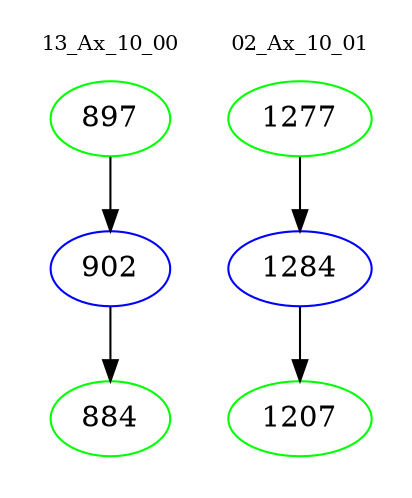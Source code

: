 digraph{
subgraph cluster_0 {
color = white
label = "13_Ax_10_00";
fontsize=10;
T0_897 [label="897", color="green"]
T0_897 -> T0_902 [color="black"]
T0_902 [label="902", color="blue"]
T0_902 -> T0_884 [color="black"]
T0_884 [label="884", color="green"]
}
subgraph cluster_1 {
color = white
label = "02_Ax_10_01";
fontsize=10;
T1_1277 [label="1277", color="green"]
T1_1277 -> T1_1284 [color="black"]
T1_1284 [label="1284", color="blue"]
T1_1284 -> T1_1207 [color="black"]
T1_1207 [label="1207", color="green"]
}
}
